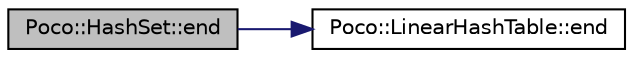 digraph "Poco::HashSet::end"
{
 // LATEX_PDF_SIZE
  edge [fontname="Helvetica",fontsize="10",labelfontname="Helvetica",labelfontsize="10"];
  node [fontname="Helvetica",fontsize="10",shape=record];
  rankdir="LR";
  Node1 [label="Poco::HashSet::end",height=0.2,width=0.4,color="black", fillcolor="grey75", style="filled", fontcolor="black",tooltip="Returns an iterator pointing to the end of the table."];
  Node1 -> Node2 [color="midnightblue",fontsize="10",style="solid"];
  Node2 [label="Poco::LinearHashTable::end",height=0.2,width=0.4,color="black", fillcolor="white", style="filled",URL="$classPoco_1_1LinearHashTable.html#a4997d9c1422df02bf2c1b11e6a3463e0",tooltip="Returns an iterator pointing to the end of the table."];
}
